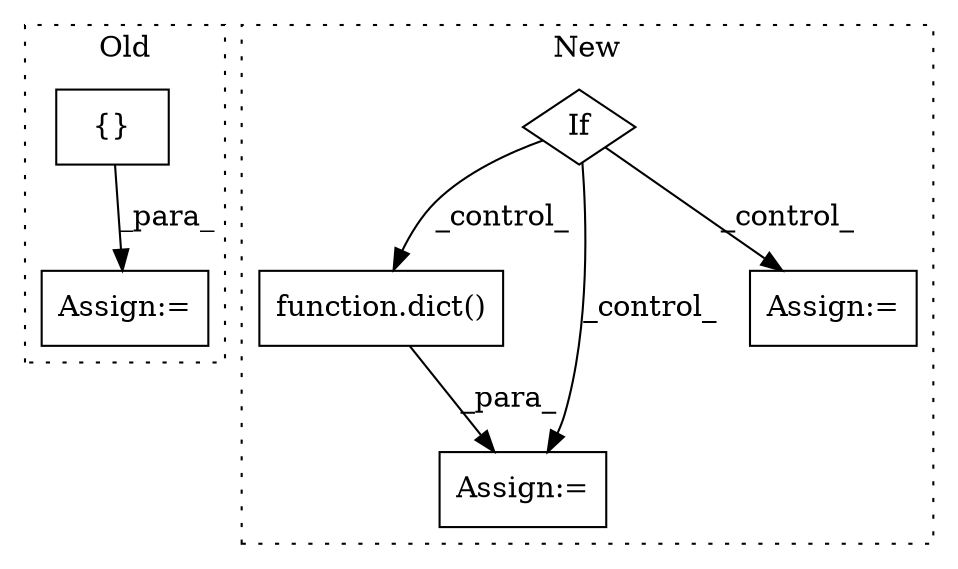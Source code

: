 digraph G {
subgraph cluster0 {
1 [label="{}" a="59" s="960,1020" l="1,0" shape="box"];
4 [label="Assign:=" a="68" s="957" l="3" shape="box"];
label = "Old";
style="dotted";
}
subgraph cluster1 {
2 [label="function.dict()" a="75" s="1774" l="29" shape="box"];
3 [label="Assign:=" a="68" s="1771" l="3" shape="box"];
5 [label="If" a="96" s="1403" l="3" shape="diamond"];
6 [label="Assign:=" a="68" s="2662" l="3" shape="box"];
label = "New";
style="dotted";
}
1 -> 4 [label="_para_"];
2 -> 3 [label="_para_"];
5 -> 2 [label="_control_"];
5 -> 6 [label="_control_"];
5 -> 3 [label="_control_"];
}